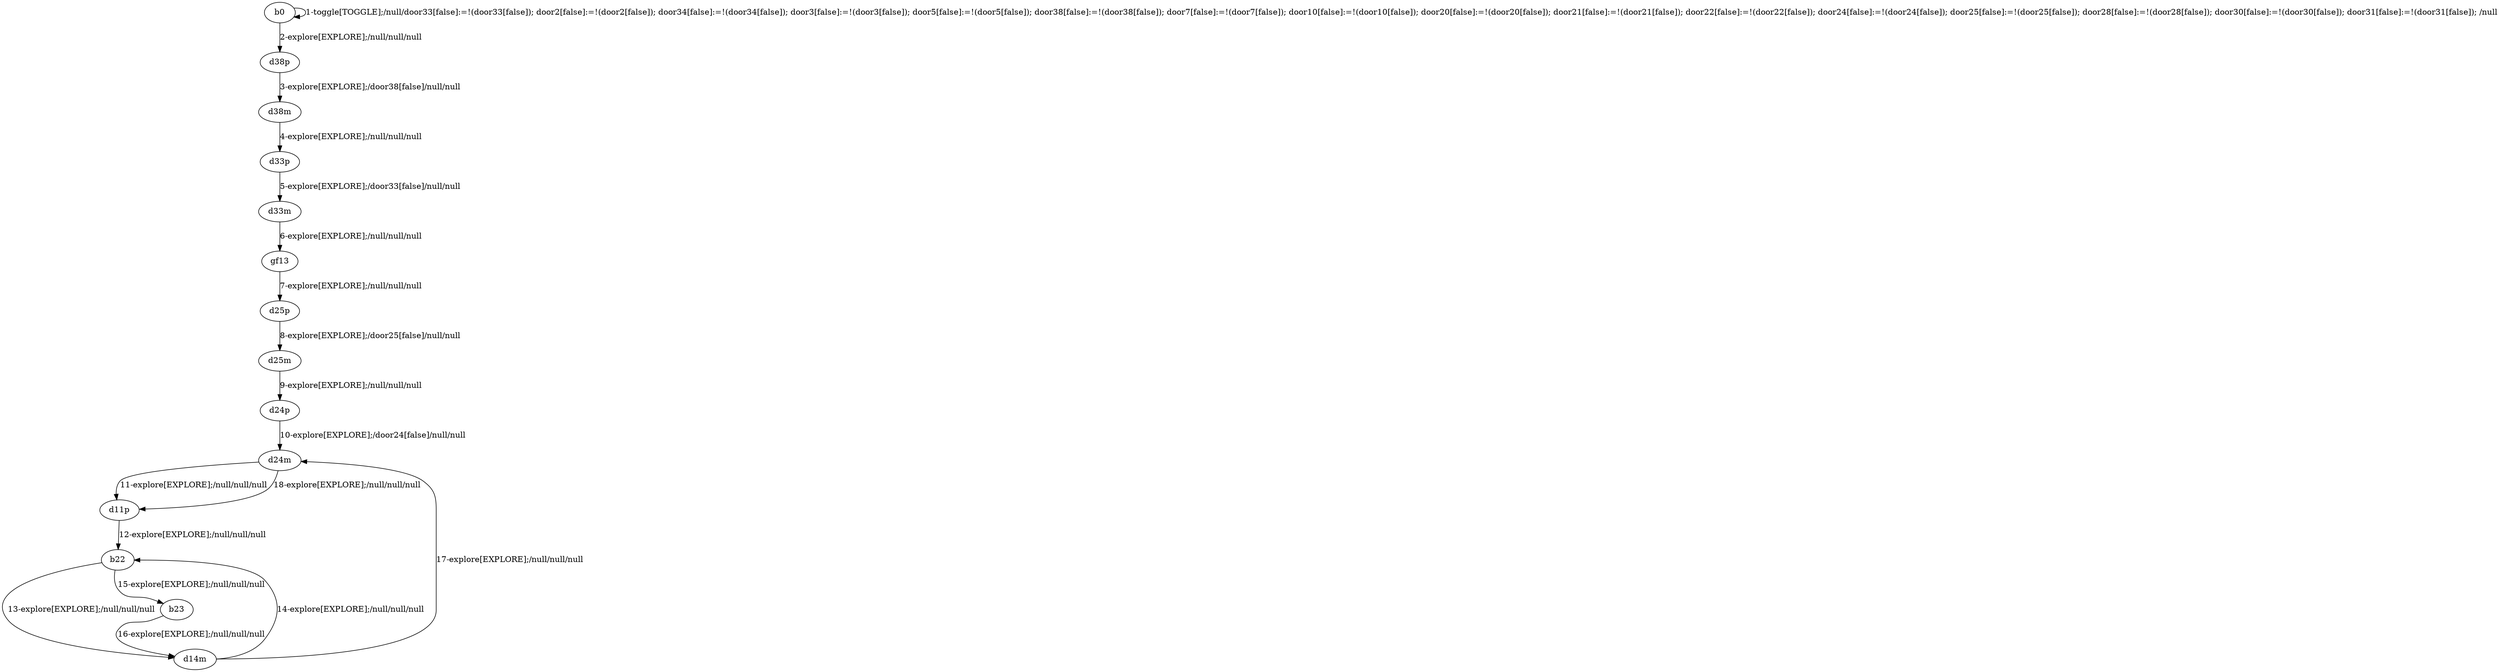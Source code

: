 # Total number of goals covered by this test: 2
# d14m --> b22
# b22 --> b23

digraph g {
"b0" -> "b0" [label = "1-toggle[TOGGLE];/null/door33[false]:=!(door33[false]); door2[false]:=!(door2[false]); door34[false]:=!(door34[false]); door3[false]:=!(door3[false]); door5[false]:=!(door5[false]); door38[false]:=!(door38[false]); door7[false]:=!(door7[false]); door10[false]:=!(door10[false]); door20[false]:=!(door20[false]); door21[false]:=!(door21[false]); door22[false]:=!(door22[false]); door24[false]:=!(door24[false]); door25[false]:=!(door25[false]); door28[false]:=!(door28[false]); door30[false]:=!(door30[false]); door31[false]:=!(door31[false]); /null"];
"b0" -> "d38p" [label = "2-explore[EXPLORE];/null/null/null"];
"d38p" -> "d38m" [label = "3-explore[EXPLORE];/door38[false]/null/null"];
"d38m" -> "d33p" [label = "4-explore[EXPLORE];/null/null/null"];
"d33p" -> "d33m" [label = "5-explore[EXPLORE];/door33[false]/null/null"];
"d33m" -> "gf13" [label = "6-explore[EXPLORE];/null/null/null"];
"gf13" -> "d25p" [label = "7-explore[EXPLORE];/null/null/null"];
"d25p" -> "d25m" [label = "8-explore[EXPLORE];/door25[false]/null/null"];
"d25m" -> "d24p" [label = "9-explore[EXPLORE];/null/null/null"];
"d24p" -> "d24m" [label = "10-explore[EXPLORE];/door24[false]/null/null"];
"d24m" -> "d11p" [label = "11-explore[EXPLORE];/null/null/null"];
"d11p" -> "b22" [label = "12-explore[EXPLORE];/null/null/null"];
"b22" -> "d14m" [label = "13-explore[EXPLORE];/null/null/null"];
"d14m" -> "b22" [label = "14-explore[EXPLORE];/null/null/null"];
"b22" -> "b23" [label = "15-explore[EXPLORE];/null/null/null"];
"b23" -> "d14m" [label = "16-explore[EXPLORE];/null/null/null"];
"d14m" -> "d24m" [label = "17-explore[EXPLORE];/null/null/null"];
"d24m" -> "d11p" [label = "18-explore[EXPLORE];/null/null/null"];
}